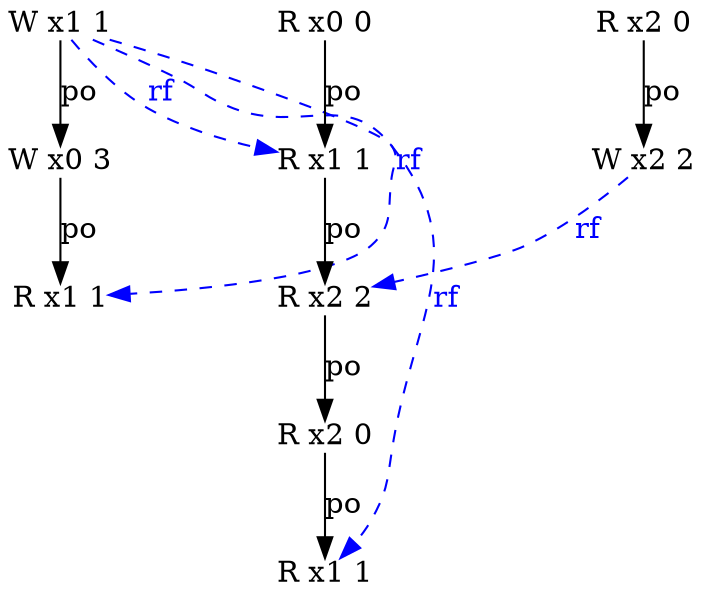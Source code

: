 digraph g {
  n0_1 [type=W,loc=2,th=0,idx=1,label="W x2 2",pos="0,-1!",shape=plain];
  n2_1 [type=W,loc=0,th=2,idx=1,label="W x0 3",pos="2,-1!",shape=plain];
  n2_0 [type=W,loc=1,th=2,idx=0,label="W x1 1",pos="2,0!",shape=plain];
  n1_3 [type=R,loc=2,th=1,idx=3,label="R x2 0",pos="1,-3!",shape=plain];
  n1_0 [type=R,loc=0,th=1,idx=0,label="R x0 0",pos="1,0!",shape=plain];
  n1_1 [type=R,loc=1,th=1,idx=1,label="R x1 1",pos="1,-1!",shape=plain];
  n1_4 [type=R,loc=1,th=1,idx=4,label="R x1 1",pos="1,-4!",shape=plain];
  n0_0 [type=R,loc=2,th=0,idx=0,label="R x2 0",pos="0,0!",shape=plain];
  n2_2 [type=R,loc=1,th=2,idx=2,label="R x1 1",pos="2,-2!",shape=plain];
  n1_2 [type=R,loc=2,th=1,idx=2,label="R x2 2",pos="1,-2!",shape=plain];
  n1_1 -> n1_2 [label="po"];
  n2_1 -> n2_2 [label="po"];
  n1_3 -> n1_4 [label="po"];
  n1_2 -> n1_3 [label="po"];
  n2_0 -> n2_1 [label="po"];
  n1_0 -> n1_1 [label="po"];
  n0_0 -> n0_1 [label="po"];
  n0_1 -> n1_2 [from_th=0,to_th=1,from_idx=1,to_idx=2,constraint=false,style=dashed,label="rf",fontcolor=blue,color=blue];
  n2_0 -> n1_4 [from_th=2,to_th=1,from_idx=0,to_idx=4,constraint=false,style=dashed,label="rf",fontcolor=blue,color=blue];
  n2_0 -> n1_1 [from_th=2,to_th=1,from_idx=0,to_idx=1,constraint=false,style=dashed,label="rf",fontcolor=blue,color=blue];
  n2_0 -> n2_2 [from_th=2,to_th=2,from_idx=0,to_idx=2,constraint=false,style=dashed,label="rf",fontcolor=blue,color=blue];
}
